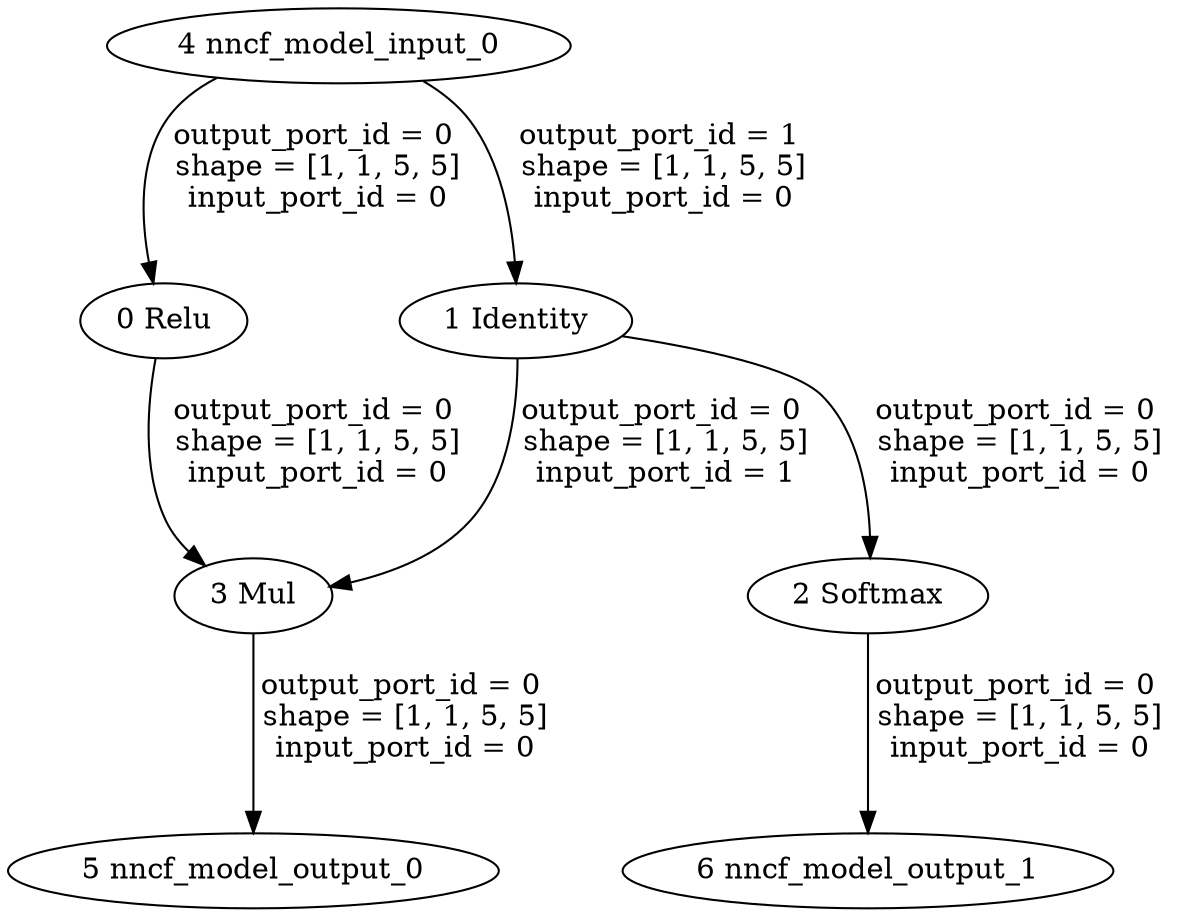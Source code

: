 strict digraph  {
"0 Relu" [id=0, type=Relu];
"1 Identity" [id=1, type=Identity];
"2 Softmax" [id=2, type=Softmax];
"3 Mul" [id=3, type=Mul];
"4 nncf_model_input_0" [id=4, type=nncf_model_input];
"5 nncf_model_output_0" [id=5, type=nncf_model_output];
"6 nncf_model_output_1" [id=6, type=nncf_model_output];
"0 Relu" -> "3 Mul"  [label="output_port_id = 0 \n shape = [1, 1, 5, 5] \n input_port_id = 0 \n ", style=solid];
"1 Identity" -> "2 Softmax"  [label="output_port_id = 0 \n shape = [1, 1, 5, 5] \n input_port_id = 0 \n ", style=solid];
"1 Identity" -> "3 Mul"  [label="output_port_id = 0 \n shape = [1, 1, 5, 5] \n input_port_id = 1 \n ", style=solid];
"2 Softmax" -> "6 nncf_model_output_1"  [label="output_port_id = 0 \n shape = [1, 1, 5, 5] \n input_port_id = 0 \n ", style=solid];
"3 Mul" -> "5 nncf_model_output_0"  [label="output_port_id = 0 \n shape = [1, 1, 5, 5] \n input_port_id = 0 \n ", style=solid];
"4 nncf_model_input_0" -> "0 Relu"  [label="output_port_id = 0 \n shape = [1, 1, 5, 5] \n input_port_id = 0 \n ", style=solid];
"4 nncf_model_input_0" -> "1 Identity"  [label="output_port_id = 1 \n shape = [1, 1, 5, 5] \n input_port_id = 0 \n ", style=solid];
}
